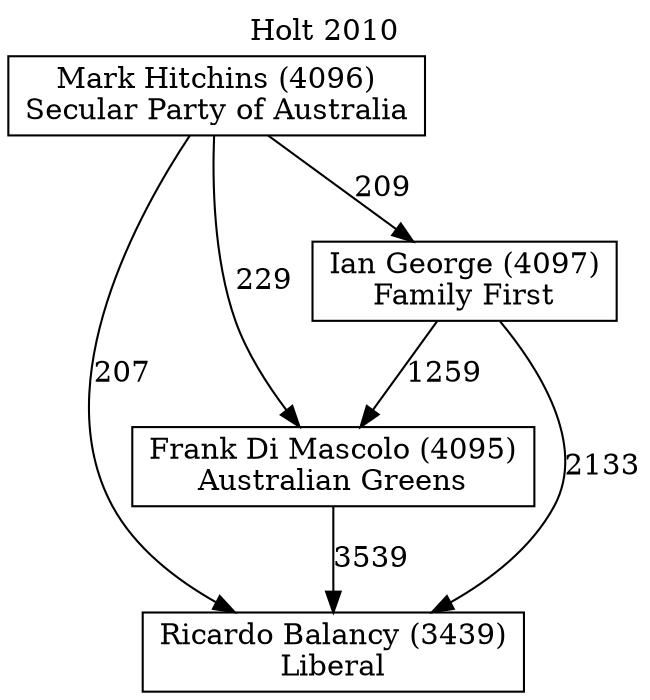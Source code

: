 // House preference flow
digraph "Ricardo Balancy (3439)_Holt_2010" {
	graph [label="Holt 2010" labelloc=t mclimit=10]
	node [shape=box]
	"Ricardo Balancy (3439)" [label="Ricardo Balancy (3439)
Liberal"]
	"Frank Di Mascolo (4095)" [label="Frank Di Mascolo (4095)
Australian Greens"]
	"Ian George (4097)" [label="Ian George (4097)
Family First"]
	"Mark Hitchins (4096)" [label="Mark Hitchins (4096)
Secular Party of Australia"]
	"Frank Di Mascolo (4095)" -> "Ricardo Balancy (3439)" [label=3539]
	"Ian George (4097)" -> "Frank Di Mascolo (4095)" [label=1259]
	"Mark Hitchins (4096)" -> "Ian George (4097)" [label=209]
	"Ian George (4097)" -> "Ricardo Balancy (3439)" [label=2133]
	"Mark Hitchins (4096)" -> "Ricardo Balancy (3439)" [label=207]
	"Mark Hitchins (4096)" -> "Frank Di Mascolo (4095)" [label=229]
}
